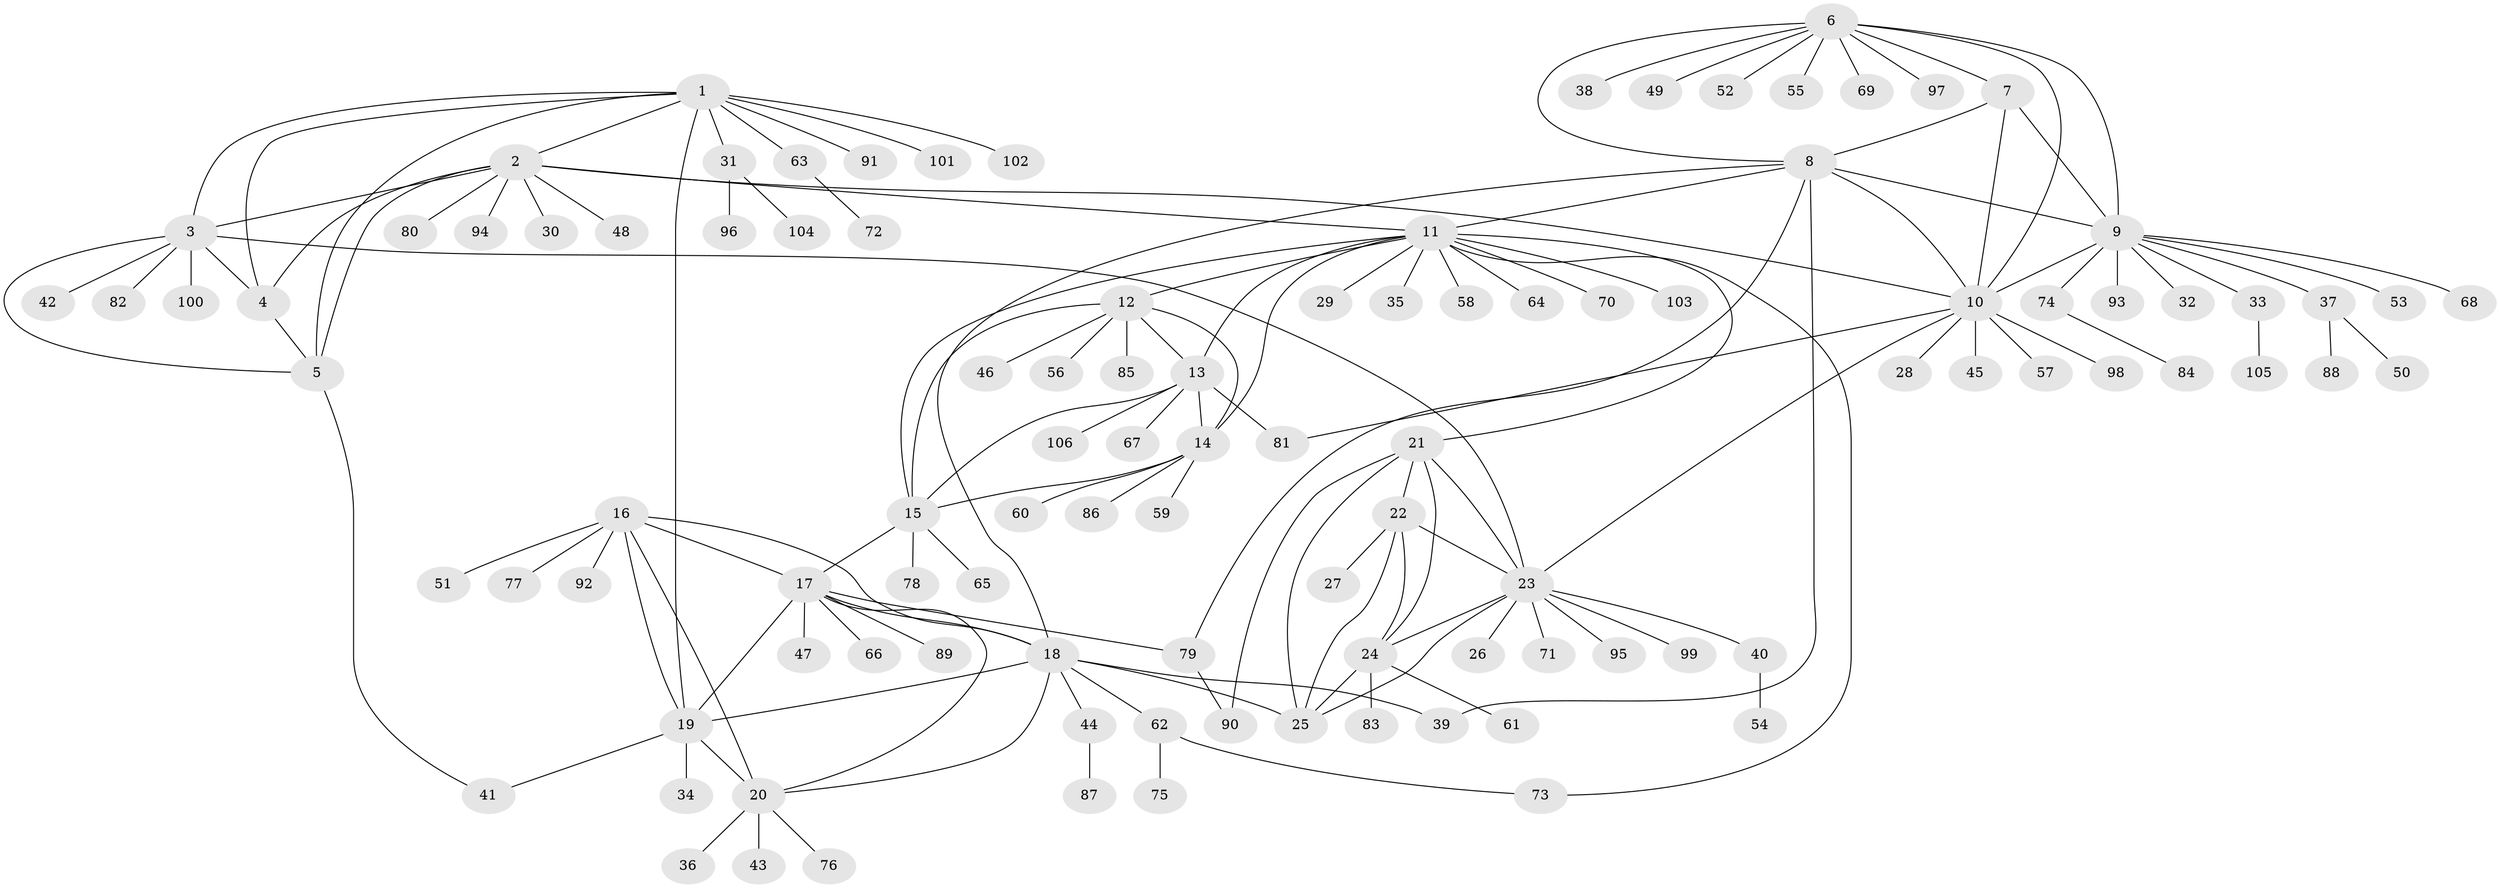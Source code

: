 // Generated by graph-tools (version 1.1) at 2025/02/03/09/25 03:02:51]
// undirected, 106 vertices, 147 edges
graph export_dot {
graph [start="1"]
  node [color=gray90,style=filled];
  1;
  2;
  3;
  4;
  5;
  6;
  7;
  8;
  9;
  10;
  11;
  12;
  13;
  14;
  15;
  16;
  17;
  18;
  19;
  20;
  21;
  22;
  23;
  24;
  25;
  26;
  27;
  28;
  29;
  30;
  31;
  32;
  33;
  34;
  35;
  36;
  37;
  38;
  39;
  40;
  41;
  42;
  43;
  44;
  45;
  46;
  47;
  48;
  49;
  50;
  51;
  52;
  53;
  54;
  55;
  56;
  57;
  58;
  59;
  60;
  61;
  62;
  63;
  64;
  65;
  66;
  67;
  68;
  69;
  70;
  71;
  72;
  73;
  74;
  75;
  76;
  77;
  78;
  79;
  80;
  81;
  82;
  83;
  84;
  85;
  86;
  87;
  88;
  89;
  90;
  91;
  92;
  93;
  94;
  95;
  96;
  97;
  98;
  99;
  100;
  101;
  102;
  103;
  104;
  105;
  106;
  1 -- 2;
  1 -- 3;
  1 -- 4;
  1 -- 5;
  1 -- 19;
  1 -- 31;
  1 -- 63;
  1 -- 91;
  1 -- 101;
  1 -- 102;
  2 -- 3;
  2 -- 4;
  2 -- 5;
  2 -- 10;
  2 -- 11;
  2 -- 30;
  2 -- 48;
  2 -- 80;
  2 -- 94;
  3 -- 4;
  3 -- 5;
  3 -- 23;
  3 -- 42;
  3 -- 82;
  3 -- 100;
  4 -- 5;
  5 -- 41;
  6 -- 7;
  6 -- 8;
  6 -- 9;
  6 -- 10;
  6 -- 38;
  6 -- 49;
  6 -- 52;
  6 -- 55;
  6 -- 69;
  6 -- 97;
  7 -- 8;
  7 -- 9;
  7 -- 10;
  8 -- 9;
  8 -- 10;
  8 -- 11;
  8 -- 18;
  8 -- 39;
  8 -- 79;
  9 -- 10;
  9 -- 32;
  9 -- 33;
  9 -- 37;
  9 -- 53;
  9 -- 68;
  9 -- 74;
  9 -- 93;
  10 -- 23;
  10 -- 28;
  10 -- 45;
  10 -- 57;
  10 -- 81;
  10 -- 98;
  11 -- 12;
  11 -- 13;
  11 -- 14;
  11 -- 15;
  11 -- 21;
  11 -- 29;
  11 -- 35;
  11 -- 58;
  11 -- 64;
  11 -- 70;
  11 -- 73;
  11 -- 103;
  12 -- 13;
  12 -- 14;
  12 -- 15;
  12 -- 46;
  12 -- 56;
  12 -- 85;
  13 -- 14;
  13 -- 15;
  13 -- 67;
  13 -- 81;
  13 -- 106;
  14 -- 15;
  14 -- 59;
  14 -- 60;
  14 -- 86;
  15 -- 17;
  15 -- 65;
  15 -- 78;
  16 -- 17;
  16 -- 18;
  16 -- 19;
  16 -- 20;
  16 -- 51;
  16 -- 77;
  16 -- 92;
  17 -- 18;
  17 -- 19;
  17 -- 20;
  17 -- 47;
  17 -- 66;
  17 -- 79;
  17 -- 89;
  18 -- 19;
  18 -- 20;
  18 -- 25;
  18 -- 39;
  18 -- 44;
  18 -- 62;
  19 -- 20;
  19 -- 34;
  19 -- 41;
  20 -- 36;
  20 -- 43;
  20 -- 76;
  21 -- 22;
  21 -- 23;
  21 -- 24;
  21 -- 25;
  21 -- 90;
  22 -- 23;
  22 -- 24;
  22 -- 25;
  22 -- 27;
  23 -- 24;
  23 -- 25;
  23 -- 26;
  23 -- 40;
  23 -- 71;
  23 -- 95;
  23 -- 99;
  24 -- 25;
  24 -- 61;
  24 -- 83;
  31 -- 96;
  31 -- 104;
  33 -- 105;
  37 -- 50;
  37 -- 88;
  40 -- 54;
  44 -- 87;
  62 -- 73;
  62 -- 75;
  63 -- 72;
  74 -- 84;
  79 -- 90;
}
